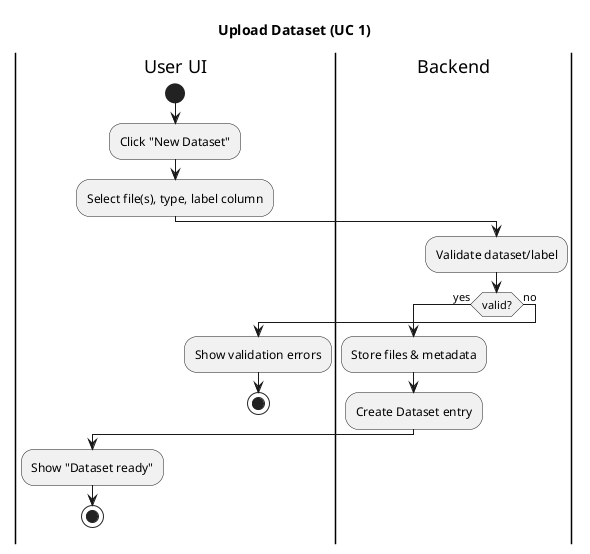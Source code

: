 @startuml
title Upload Dataset (UC 1)
|User UI|
start
:Click "New Dataset";
:Select file(s), type, label column;
|Backend|
:Validate dataset/label;
if (valid?) then (yes)
  :Store files & metadata;
  :Create Dataset entry;
  |User UI|
  :Show "Dataset ready";
  stop
else (no)
  |User UI|
  :Show validation errors;
  stop
endif
@enduml
